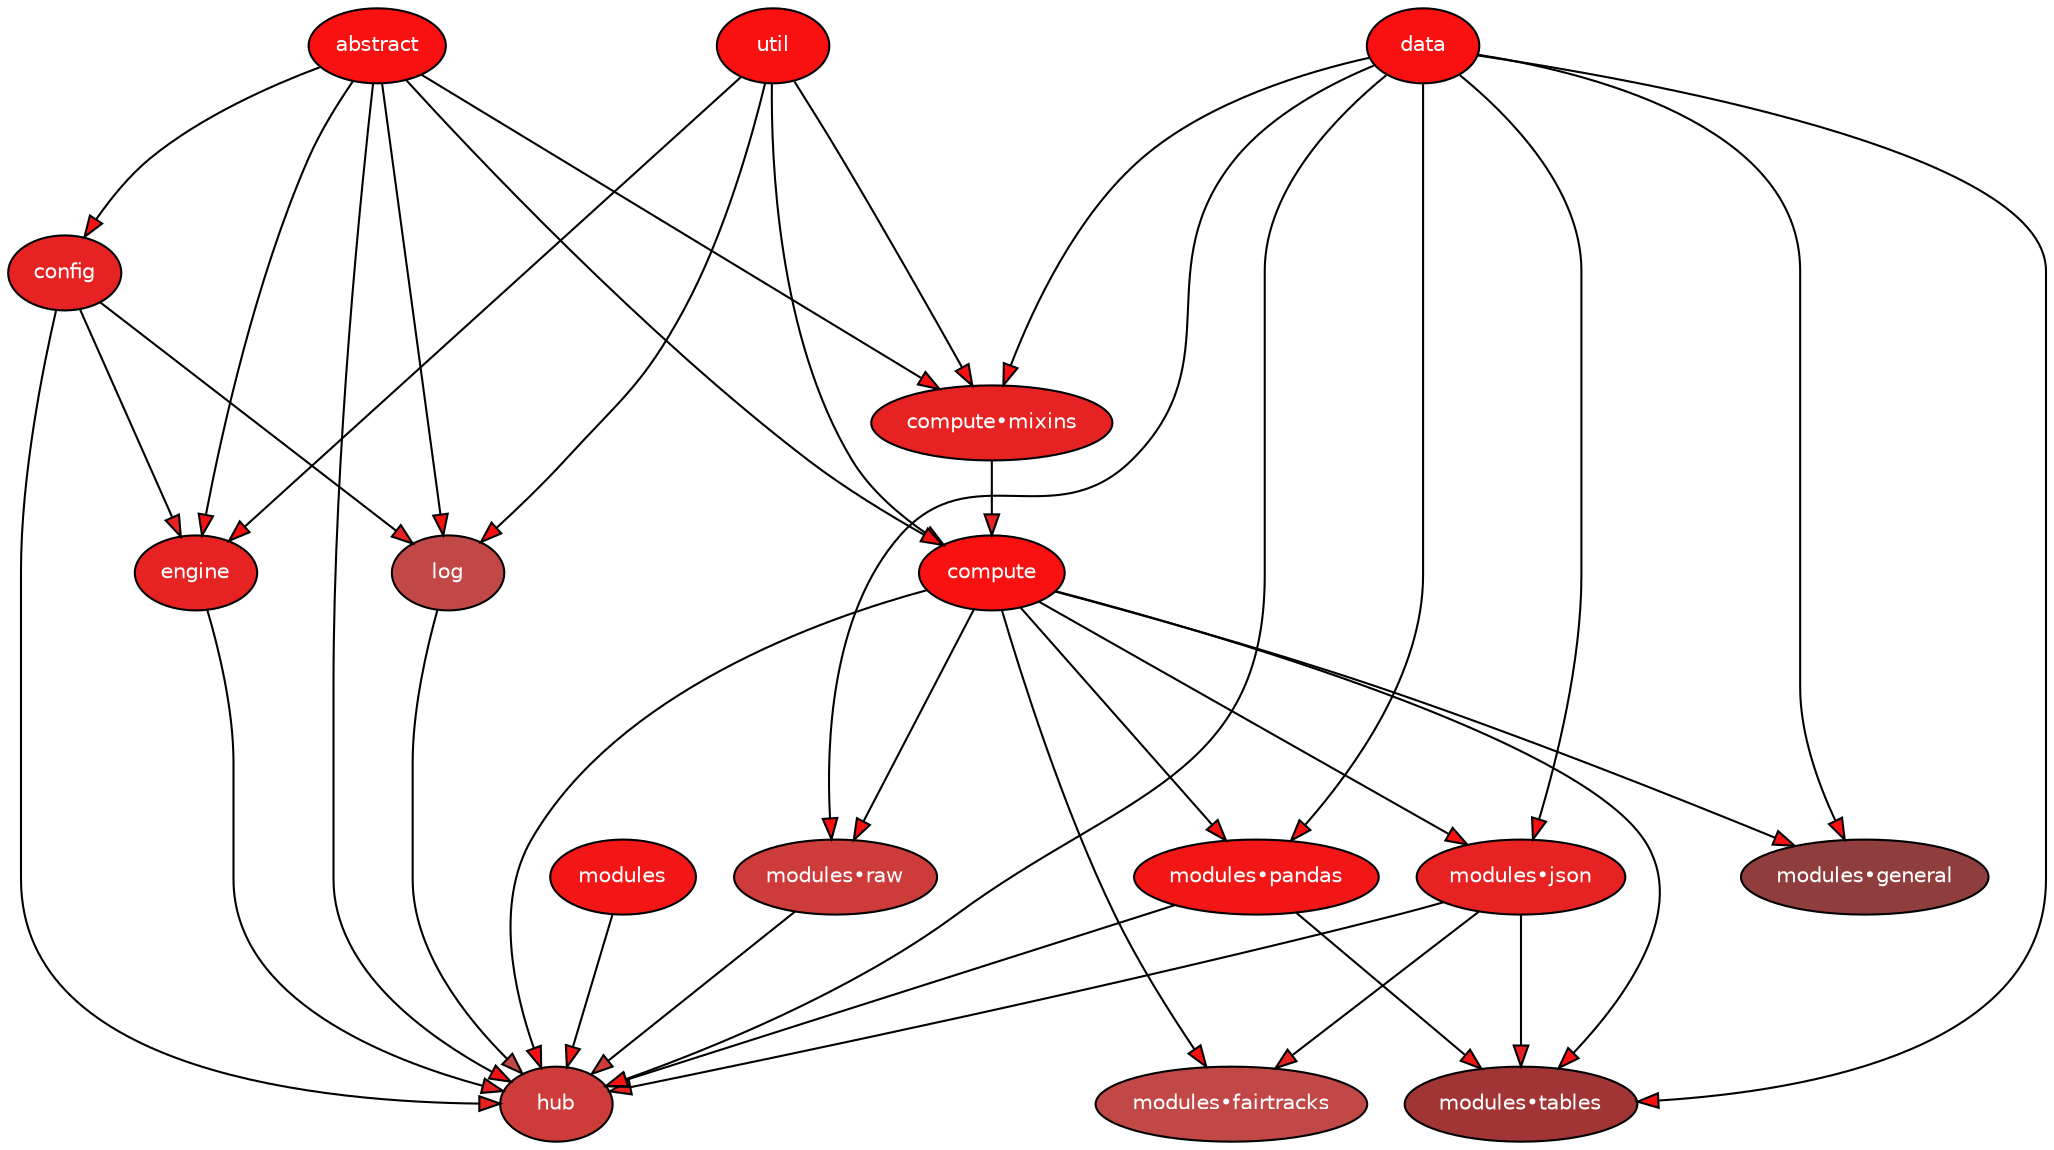 digraph G {
    rankdir = TB;
    node [style=filled,fillcolor="#ffffff",fontcolor="#000000",fontname=Helvetica,fontsize=10];    modules•json [fillcolor="#e72222",fontcolor="#ffffff",label="modules•json"];
    compute•mixins [fillcolor="#e72222",fontcolor="#ffffff",label="compute•mixins"];
    modules•fairtracks [fillcolor="#c24747",fontcolor="#ffffff",label="modules•fairtracks"];
    modules•general [fillcolor="#8f3d3d",fontcolor="#ffffff",label="modules•general"];
    compute [fillcolor="#f91010",fontcolor="#ffffff",label="compute"];
    util [fillcolor="#f91010",fontcolor="#ffffff",label="util"];
    config [fillcolor="#e72222",fontcolor="#ffffff",label="config"];
    hub [fillcolor="#ce3b3b",fontcolor="#ffffff",label="hub"];
    engine [fillcolor="#e72222",fontcolor="#ffffff",label="engine"];
    log [fillcolor="#c24747",fontcolor="#ffffff",label="log"];
    modules•pandas [fillcolor="#f31616",fontcolor="#ffffff",label="modules•pandas"];
    modules•raw [fillcolor="#ce3b3b",fontcolor="#ffffff",label="modules•raw"];
    modules•tables [fillcolor="#a13535",fontcolor="#ffffff",label="modules•tables"];
    data [fillcolor="#f91010",fontcolor="#ffffff",label="data"];
    modules [fillcolor="#f31616",fontcolor="#ffffff",label="modules"];
    abstract [fillcolor="#f91010",fontcolor="#ffffff",label="abstract"];
    abstract -> compute [fillcolor="#f91010",minlen="2"];
    abstract -> compute•mixins [fillcolor="#f91010",minlen="3"];
    abstract -> config [fillcolor="#f91010",minlen="2"];
    abstract -> engine [fillcolor="#f91010",minlen="2"];
    abstract -> hub [fillcolor="#f91010",minlen="2"];
    abstract -> log [fillcolor="#f91010",minlen="2"];
    compute -> hub [fillcolor="#f91010",minlen="2"];
    compute -> modules•fairtracks [fillcolor="#f91010",minlen="3"];
    compute -> modules•general [fillcolor="#f91010",minlen="3"];
    compute -> modules•json [fillcolor="#f91010",minlen="3"];
    compute -> modules•pandas [fillcolor="#f91010",minlen="3"];
    compute -> modules•raw [fillcolor="#f91010",minlen="3"];
    compute -> modules•tables [fillcolor="#f91010",minlen="3"];
    compute•mixins -> compute [fillcolor="#e72222",weight="2"];
    config -> engine [fillcolor="#e72222",minlen="2"];
    config -> hub [fillcolor="#e72222",minlen="2"];
    config -> log [fillcolor="#e72222",minlen="2"];
    data -> compute•mixins [fillcolor="#f91010",minlen="3"];
    data -> hub [fillcolor="#f91010",minlen="2"];
    data -> modules•general [fillcolor="#f91010",minlen="3"];
    data -> modules•json [fillcolor="#f91010",minlen="3"];
    data -> modules•pandas [fillcolor="#f91010",minlen="3"];
    data -> modules•raw [fillcolor="#f91010",minlen="3"];
    data -> modules•tables [fillcolor="#f91010",minlen="3"];
    engine -> hub [fillcolor="#e72222",minlen="2"];
    log -> hub [fillcolor="#c24747",minlen="2"];
    modules -> hub [fillcolor="#f31616",minlen="2"];
    modules•json -> hub [fillcolor="#e72222",minlen="2"];
    modules•json -> modules•fairtracks [fillcolor="#e72222",minlen="2",weight="2"];
    modules•json -> modules•tables [fillcolor="#e72222",minlen="2",weight="2"];
    modules•pandas -> hub [fillcolor="#f31616",minlen="2"];
    modules•pandas -> modules•tables [fillcolor="#f31616",minlen="2",weight="2"];
    modules•raw -> hub [fillcolor="#ce3b3b",minlen="2"];
    util -> compute [fillcolor="#f91010",minlen="2"];
    util -> compute•mixins [fillcolor="#f91010",minlen="3"];
    util -> engine [fillcolor="#f91010",minlen="2"];
    util -> log [fillcolor="#f91010",minlen="2"];
}
